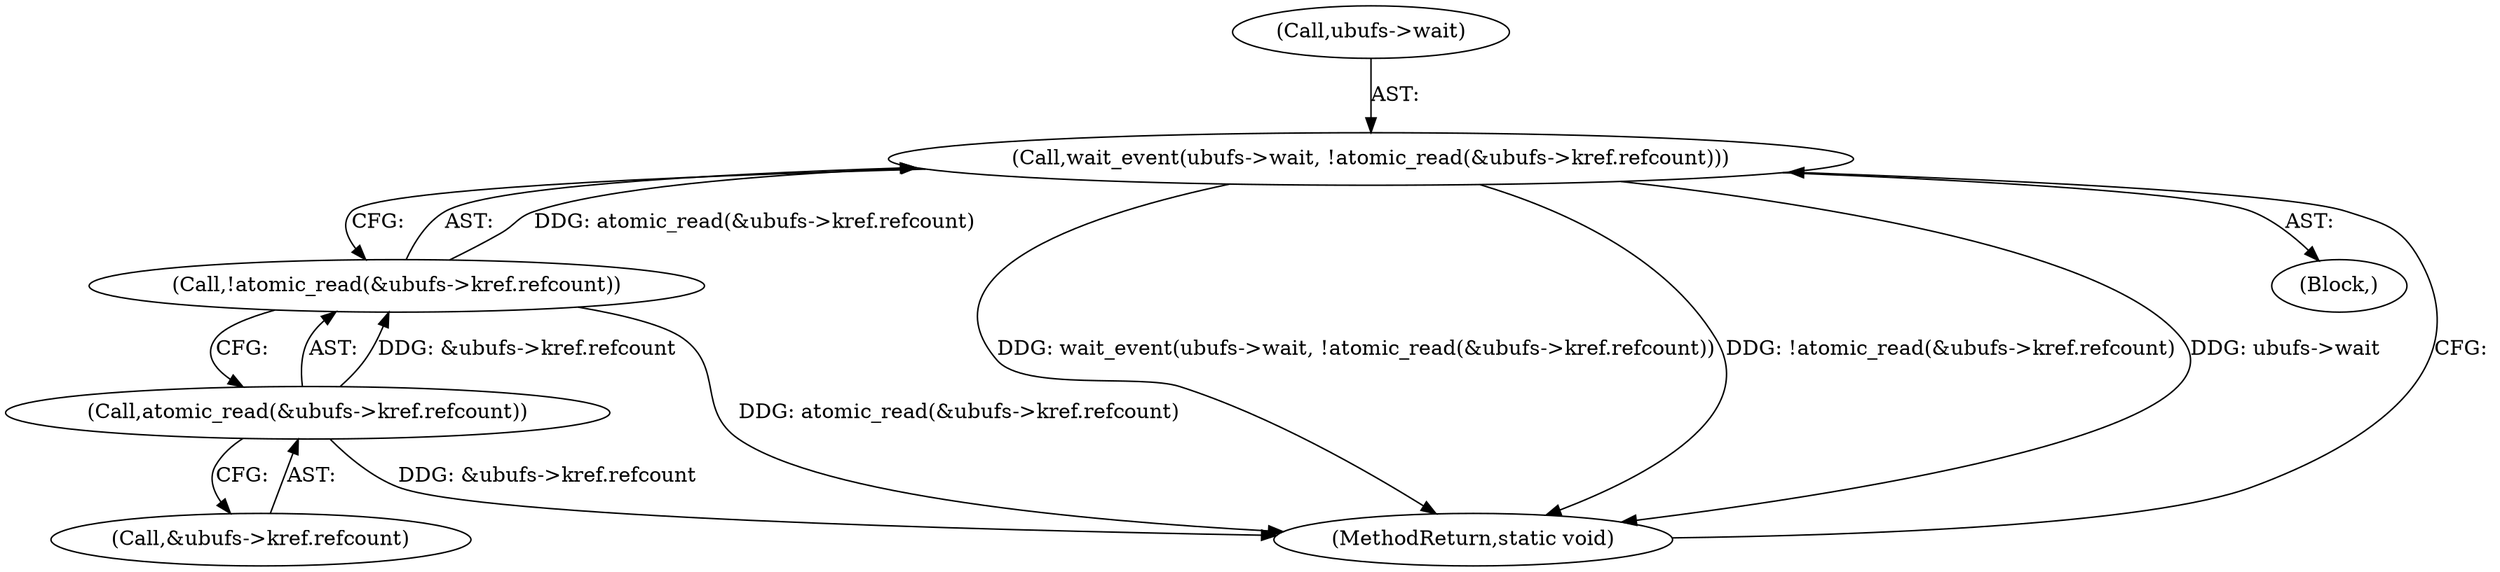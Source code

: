 digraph "0_linux_dd7633ecd553a5e304d349aa6f8eb8a0417098c5_0@pointer" {
"1000109" [label="(Call,wait_event(ubufs->wait, !atomic_read(&ubufs->kref.refcount)))"];
"1000113" [label="(Call,!atomic_read(&ubufs->kref.refcount))"];
"1000114" [label="(Call,atomic_read(&ubufs->kref.refcount))"];
"1000109" [label="(Call,wait_event(ubufs->wait, !atomic_read(&ubufs->kref.refcount)))"];
"1000114" [label="(Call,atomic_read(&ubufs->kref.refcount))"];
"1000113" [label="(Call,!atomic_read(&ubufs->kref.refcount))"];
"1000121" [label="(MethodReturn,static void)"];
"1000115" [label="(Call,&ubufs->kref.refcount)"];
"1000102" [label="(Block,)"];
"1000110" [label="(Call,ubufs->wait)"];
"1000109" -> "1000102"  [label="AST: "];
"1000109" -> "1000113"  [label="CFG: "];
"1000110" -> "1000109"  [label="AST: "];
"1000113" -> "1000109"  [label="AST: "];
"1000121" -> "1000109"  [label="CFG: "];
"1000109" -> "1000121"  [label="DDG: wait_event(ubufs->wait, !atomic_read(&ubufs->kref.refcount))"];
"1000109" -> "1000121"  [label="DDG: !atomic_read(&ubufs->kref.refcount)"];
"1000109" -> "1000121"  [label="DDG: ubufs->wait"];
"1000113" -> "1000109"  [label="DDG: atomic_read(&ubufs->kref.refcount)"];
"1000113" -> "1000114"  [label="CFG: "];
"1000114" -> "1000113"  [label="AST: "];
"1000113" -> "1000121"  [label="DDG: atomic_read(&ubufs->kref.refcount)"];
"1000114" -> "1000113"  [label="DDG: &ubufs->kref.refcount"];
"1000114" -> "1000115"  [label="CFG: "];
"1000115" -> "1000114"  [label="AST: "];
"1000114" -> "1000121"  [label="DDG: &ubufs->kref.refcount"];
}
